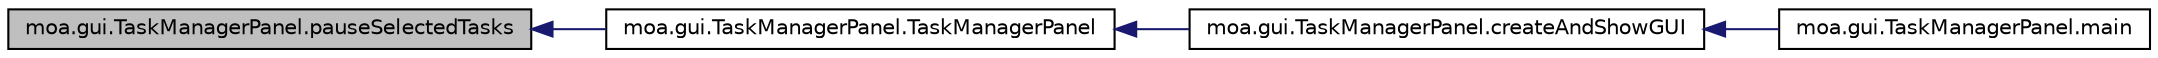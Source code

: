 digraph G
{
  edge [fontname="Helvetica",fontsize="10",labelfontname="Helvetica",labelfontsize="10"];
  node [fontname="Helvetica",fontsize="10",shape=record];
  rankdir=LR;
  Node1 [label="moa.gui.TaskManagerPanel.pauseSelectedTasks",height=0.2,width=0.4,color="black", fillcolor="grey75", style="filled" fontcolor="black"];
  Node1 -> Node2 [dir=back,color="midnightblue",fontsize="10",style="solid",fontname="Helvetica"];
  Node2 [label="moa.gui.TaskManagerPanel.TaskManagerPanel",height=0.2,width=0.4,color="black", fillcolor="white", style="filled",URL="$classmoa_1_1gui_1_1TaskManagerPanel.html#ab57b5ee93e92e814d9e0f67a3f4e084f"];
  Node2 -> Node3 [dir=back,color="midnightblue",fontsize="10",style="solid",fontname="Helvetica"];
  Node3 [label="moa.gui.TaskManagerPanel.createAndShowGUI",height=0.2,width=0.4,color="black", fillcolor="white", style="filled",URL="$classmoa_1_1gui_1_1TaskManagerPanel.html#afd68622f85f8e1e31b34f15a2f46c234"];
  Node3 -> Node4 [dir=back,color="midnightblue",fontsize="10",style="solid",fontname="Helvetica"];
  Node4 [label="moa.gui.TaskManagerPanel.main",height=0.2,width=0.4,color="black", fillcolor="white", style="filled",URL="$classmoa_1_1gui_1_1TaskManagerPanel.html#a81a777eba3f5a62e7ddf67a4428acc5e"];
}
